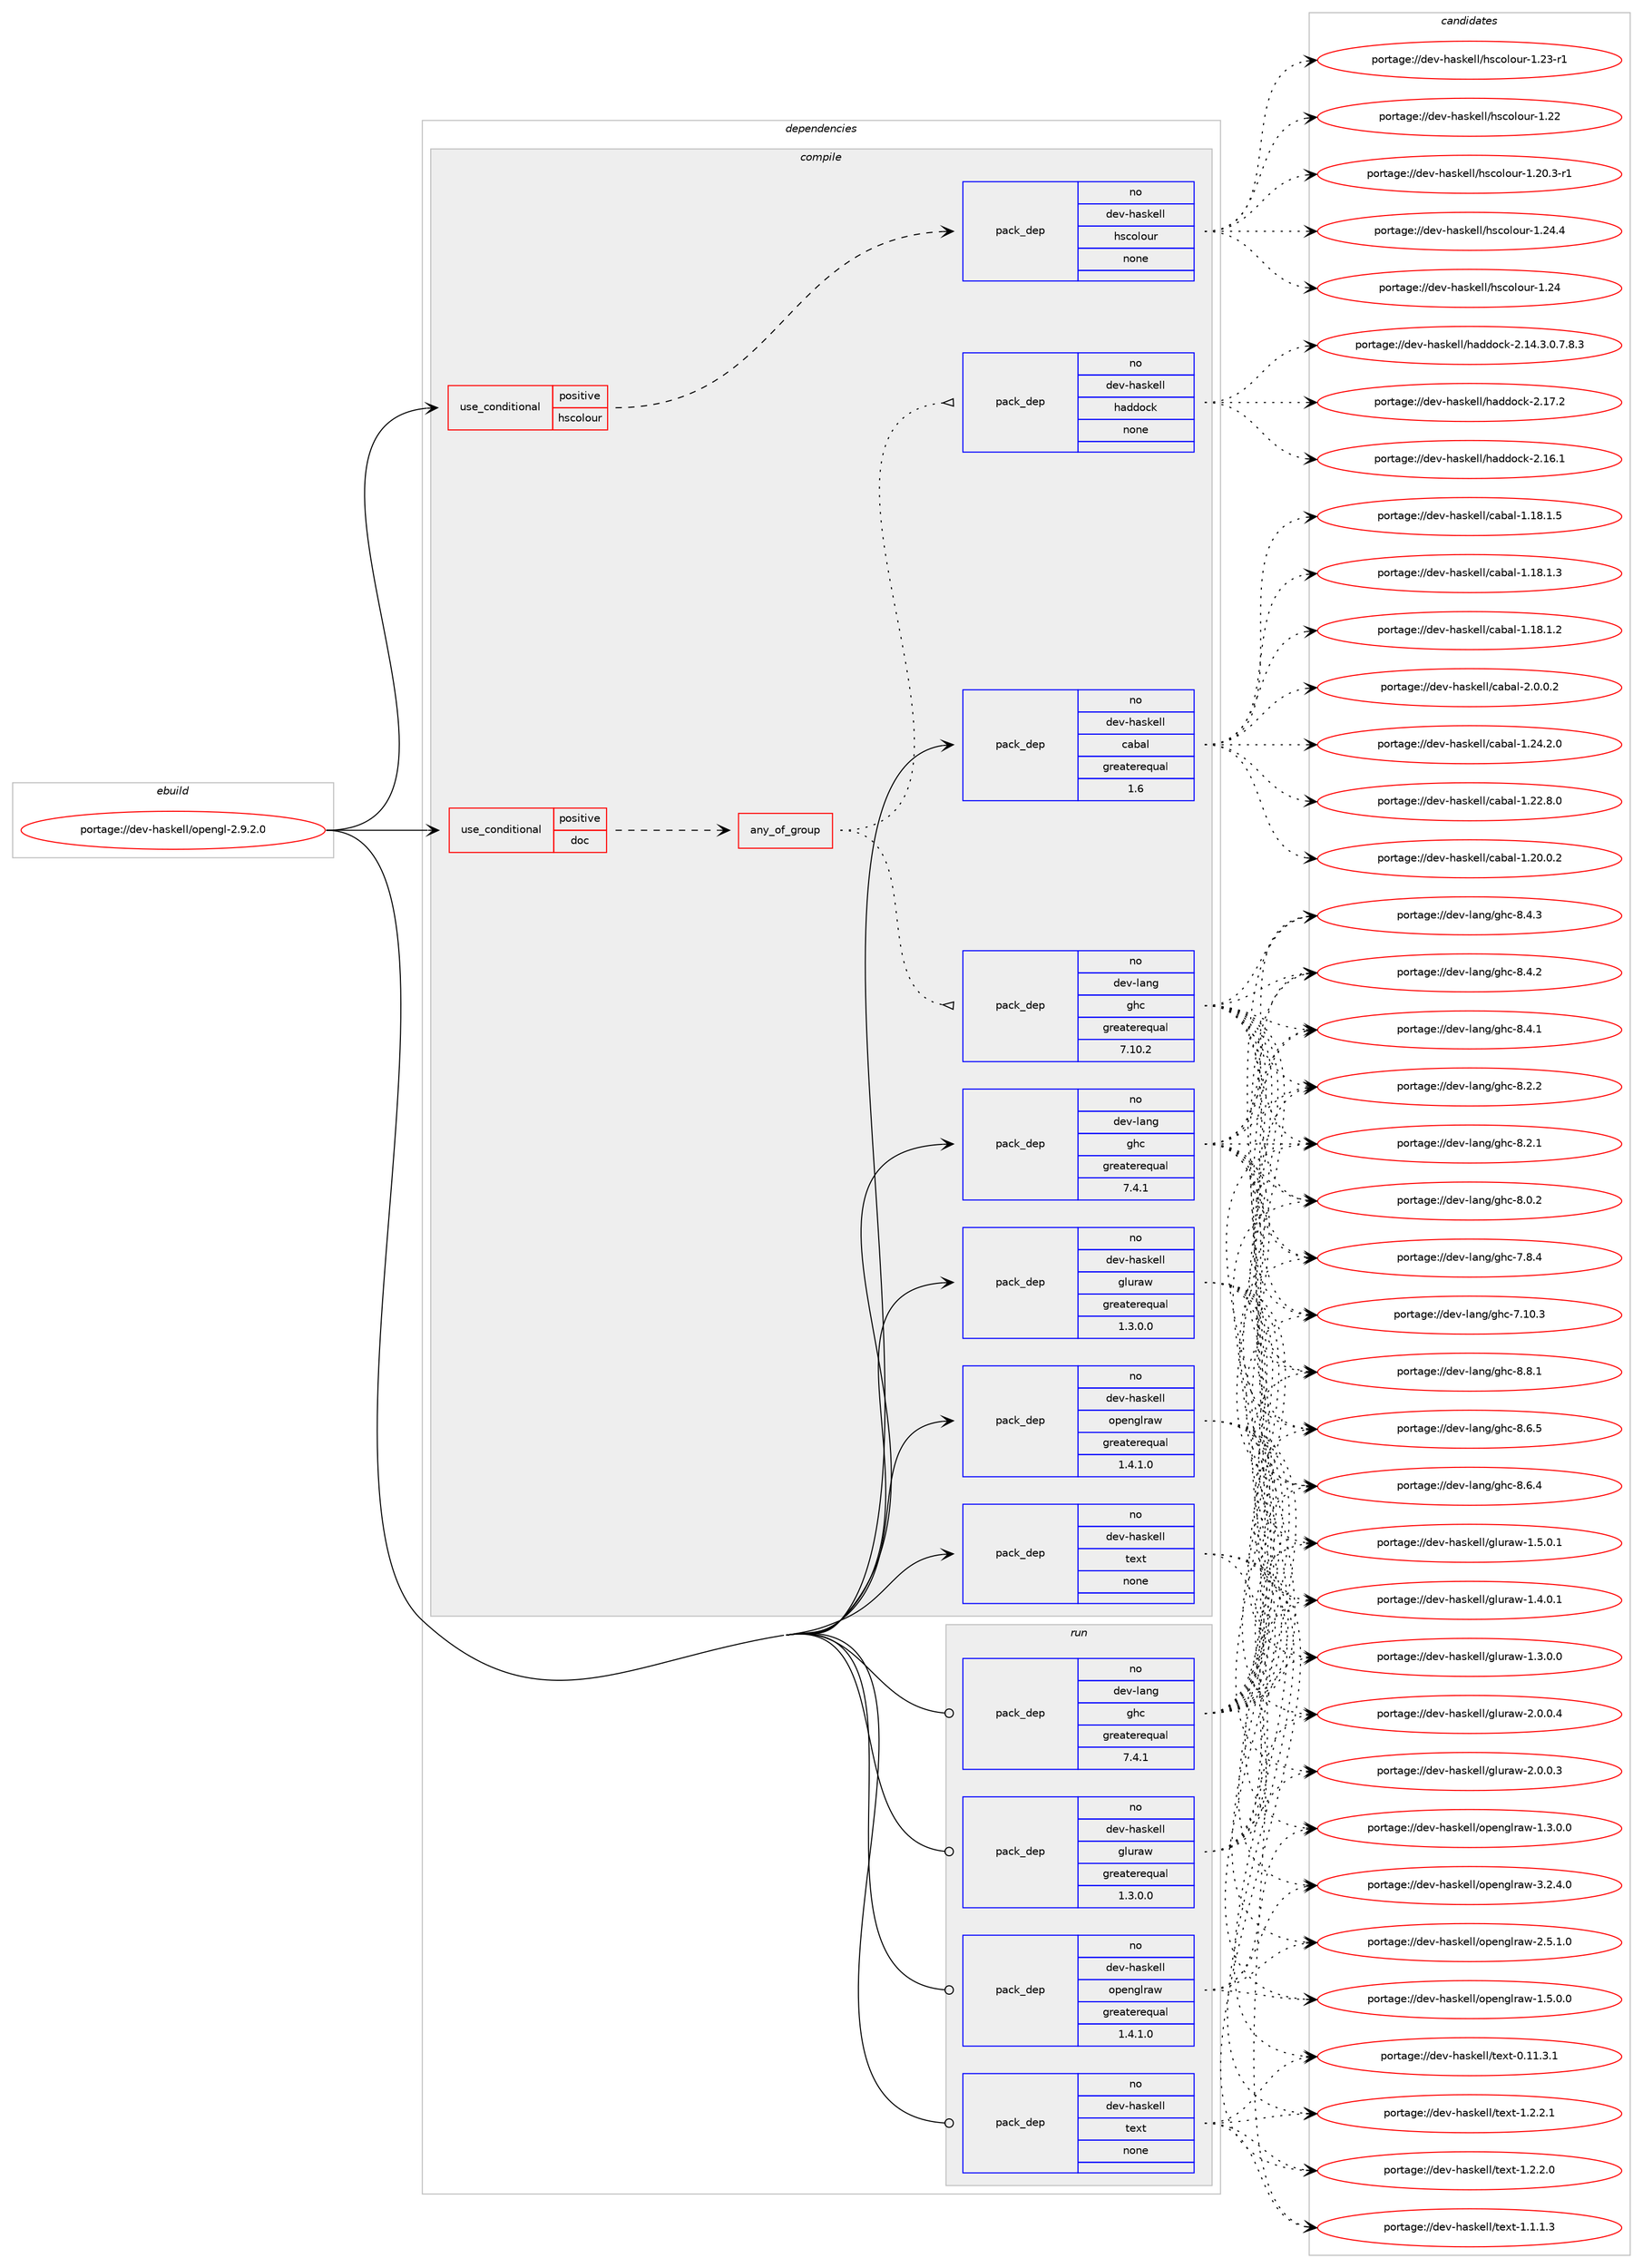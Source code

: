digraph prolog {

# *************
# Graph options
# *************

newrank=true;
concentrate=true;
compound=true;
graph [rankdir=LR,fontname=Helvetica,fontsize=10,ranksep=1.5];#, ranksep=2.5, nodesep=0.2];
edge  [arrowhead=vee];
node  [fontname=Helvetica,fontsize=10];

# **********
# The ebuild
# **********

subgraph cluster_leftcol {
color=gray;
rank=same;
label=<<i>ebuild</i>>;
id [label="portage://dev-haskell/opengl-2.9.2.0", color=red, width=4, href="../dev-haskell/opengl-2.9.2.0.svg"];
}

# ****************
# The dependencies
# ****************

subgraph cluster_midcol {
color=gray;
label=<<i>dependencies</i>>;
subgraph cluster_compile {
fillcolor="#eeeeee";
style=filled;
label=<<i>compile</i>>;
subgraph cond132474 {
dependency550345 [label=<<TABLE BORDER="0" CELLBORDER="1" CELLSPACING="0" CELLPADDING="4"><TR><TD ROWSPAN="3" CELLPADDING="10">use_conditional</TD></TR><TR><TD>positive</TD></TR><TR><TD>doc</TD></TR></TABLE>>, shape=none, color=red];
subgraph any5978 {
dependency550346 [label=<<TABLE BORDER="0" CELLBORDER="1" CELLSPACING="0" CELLPADDING="4"><TR><TD CELLPADDING="10">any_of_group</TD></TR></TABLE>>, shape=none, color=red];subgraph pack411656 {
dependency550347 [label=<<TABLE BORDER="0" CELLBORDER="1" CELLSPACING="0" CELLPADDING="4" WIDTH="220"><TR><TD ROWSPAN="6" CELLPADDING="30">pack_dep</TD></TR><TR><TD WIDTH="110">no</TD></TR><TR><TD>dev-haskell</TD></TR><TR><TD>haddock</TD></TR><TR><TD>none</TD></TR><TR><TD></TD></TR></TABLE>>, shape=none, color=blue];
}
dependency550346:e -> dependency550347:w [weight=20,style="dotted",arrowhead="oinv"];
subgraph pack411657 {
dependency550348 [label=<<TABLE BORDER="0" CELLBORDER="1" CELLSPACING="0" CELLPADDING="4" WIDTH="220"><TR><TD ROWSPAN="6" CELLPADDING="30">pack_dep</TD></TR><TR><TD WIDTH="110">no</TD></TR><TR><TD>dev-lang</TD></TR><TR><TD>ghc</TD></TR><TR><TD>greaterequal</TD></TR><TR><TD>7.10.2</TD></TR></TABLE>>, shape=none, color=blue];
}
dependency550346:e -> dependency550348:w [weight=20,style="dotted",arrowhead="oinv"];
}
dependency550345:e -> dependency550346:w [weight=20,style="dashed",arrowhead="vee"];
}
id:e -> dependency550345:w [weight=20,style="solid",arrowhead="vee"];
subgraph cond132475 {
dependency550349 [label=<<TABLE BORDER="0" CELLBORDER="1" CELLSPACING="0" CELLPADDING="4"><TR><TD ROWSPAN="3" CELLPADDING="10">use_conditional</TD></TR><TR><TD>positive</TD></TR><TR><TD>hscolour</TD></TR></TABLE>>, shape=none, color=red];
subgraph pack411658 {
dependency550350 [label=<<TABLE BORDER="0" CELLBORDER="1" CELLSPACING="0" CELLPADDING="4" WIDTH="220"><TR><TD ROWSPAN="6" CELLPADDING="30">pack_dep</TD></TR><TR><TD WIDTH="110">no</TD></TR><TR><TD>dev-haskell</TD></TR><TR><TD>hscolour</TD></TR><TR><TD>none</TD></TR><TR><TD></TD></TR></TABLE>>, shape=none, color=blue];
}
dependency550349:e -> dependency550350:w [weight=20,style="dashed",arrowhead="vee"];
}
id:e -> dependency550349:w [weight=20,style="solid",arrowhead="vee"];
subgraph pack411659 {
dependency550351 [label=<<TABLE BORDER="0" CELLBORDER="1" CELLSPACING="0" CELLPADDING="4" WIDTH="220"><TR><TD ROWSPAN="6" CELLPADDING="30">pack_dep</TD></TR><TR><TD WIDTH="110">no</TD></TR><TR><TD>dev-haskell</TD></TR><TR><TD>cabal</TD></TR><TR><TD>greaterequal</TD></TR><TR><TD>1.6</TD></TR></TABLE>>, shape=none, color=blue];
}
id:e -> dependency550351:w [weight=20,style="solid",arrowhead="vee"];
subgraph pack411660 {
dependency550352 [label=<<TABLE BORDER="0" CELLBORDER="1" CELLSPACING="0" CELLPADDING="4" WIDTH="220"><TR><TD ROWSPAN="6" CELLPADDING="30">pack_dep</TD></TR><TR><TD WIDTH="110">no</TD></TR><TR><TD>dev-haskell</TD></TR><TR><TD>gluraw</TD></TR><TR><TD>greaterequal</TD></TR><TR><TD>1.3.0.0</TD></TR></TABLE>>, shape=none, color=blue];
}
id:e -> dependency550352:w [weight=20,style="solid",arrowhead="vee"];
subgraph pack411661 {
dependency550353 [label=<<TABLE BORDER="0" CELLBORDER="1" CELLSPACING="0" CELLPADDING="4" WIDTH="220"><TR><TD ROWSPAN="6" CELLPADDING="30">pack_dep</TD></TR><TR><TD WIDTH="110">no</TD></TR><TR><TD>dev-haskell</TD></TR><TR><TD>openglraw</TD></TR><TR><TD>greaterequal</TD></TR><TR><TD>1.4.1.0</TD></TR></TABLE>>, shape=none, color=blue];
}
id:e -> dependency550353:w [weight=20,style="solid",arrowhead="vee"];
subgraph pack411662 {
dependency550354 [label=<<TABLE BORDER="0" CELLBORDER="1" CELLSPACING="0" CELLPADDING="4" WIDTH="220"><TR><TD ROWSPAN="6" CELLPADDING="30">pack_dep</TD></TR><TR><TD WIDTH="110">no</TD></TR><TR><TD>dev-haskell</TD></TR><TR><TD>text</TD></TR><TR><TD>none</TD></TR><TR><TD></TD></TR></TABLE>>, shape=none, color=blue];
}
id:e -> dependency550354:w [weight=20,style="solid",arrowhead="vee"];
subgraph pack411663 {
dependency550355 [label=<<TABLE BORDER="0" CELLBORDER="1" CELLSPACING="0" CELLPADDING="4" WIDTH="220"><TR><TD ROWSPAN="6" CELLPADDING="30">pack_dep</TD></TR><TR><TD WIDTH="110">no</TD></TR><TR><TD>dev-lang</TD></TR><TR><TD>ghc</TD></TR><TR><TD>greaterequal</TD></TR><TR><TD>7.4.1</TD></TR></TABLE>>, shape=none, color=blue];
}
id:e -> dependency550355:w [weight=20,style="solid",arrowhead="vee"];
}
subgraph cluster_compileandrun {
fillcolor="#eeeeee";
style=filled;
label=<<i>compile and run</i>>;
}
subgraph cluster_run {
fillcolor="#eeeeee";
style=filled;
label=<<i>run</i>>;
subgraph pack411664 {
dependency550356 [label=<<TABLE BORDER="0" CELLBORDER="1" CELLSPACING="0" CELLPADDING="4" WIDTH="220"><TR><TD ROWSPAN="6" CELLPADDING="30">pack_dep</TD></TR><TR><TD WIDTH="110">no</TD></TR><TR><TD>dev-haskell</TD></TR><TR><TD>gluraw</TD></TR><TR><TD>greaterequal</TD></TR><TR><TD>1.3.0.0</TD></TR></TABLE>>, shape=none, color=blue];
}
id:e -> dependency550356:w [weight=20,style="solid",arrowhead="odot"];
subgraph pack411665 {
dependency550357 [label=<<TABLE BORDER="0" CELLBORDER="1" CELLSPACING="0" CELLPADDING="4" WIDTH="220"><TR><TD ROWSPAN="6" CELLPADDING="30">pack_dep</TD></TR><TR><TD WIDTH="110">no</TD></TR><TR><TD>dev-haskell</TD></TR><TR><TD>openglraw</TD></TR><TR><TD>greaterequal</TD></TR><TR><TD>1.4.1.0</TD></TR></TABLE>>, shape=none, color=blue];
}
id:e -> dependency550357:w [weight=20,style="solid",arrowhead="odot"];
subgraph pack411666 {
dependency550358 [label=<<TABLE BORDER="0" CELLBORDER="1" CELLSPACING="0" CELLPADDING="4" WIDTH="220"><TR><TD ROWSPAN="6" CELLPADDING="30">pack_dep</TD></TR><TR><TD WIDTH="110">no</TD></TR><TR><TD>dev-haskell</TD></TR><TR><TD>text</TD></TR><TR><TD>none</TD></TR><TR><TD></TD></TR></TABLE>>, shape=none, color=blue];
}
id:e -> dependency550358:w [weight=20,style="solid",arrowhead="odot"];
subgraph pack411667 {
dependency550359 [label=<<TABLE BORDER="0" CELLBORDER="1" CELLSPACING="0" CELLPADDING="4" WIDTH="220"><TR><TD ROWSPAN="6" CELLPADDING="30">pack_dep</TD></TR><TR><TD WIDTH="110">no</TD></TR><TR><TD>dev-lang</TD></TR><TR><TD>ghc</TD></TR><TR><TD>greaterequal</TD></TR><TR><TD>7.4.1</TD></TR></TABLE>>, shape=none, color=blue];
}
id:e -> dependency550359:w [weight=20,style="solid",arrowhead="odot"];
}
}

# **************
# The candidates
# **************

subgraph cluster_choices {
rank=same;
color=gray;
label=<<i>candidates</i>>;

subgraph choice411656 {
color=black;
nodesep=1;
choice100101118451049711510710110810847104971001001119910745504649554650 [label="portage://dev-haskell/haddock-2.17.2", color=red, width=4,href="../dev-haskell/haddock-2.17.2.svg"];
choice100101118451049711510710110810847104971001001119910745504649544649 [label="portage://dev-haskell/haddock-2.16.1", color=red, width=4,href="../dev-haskell/haddock-2.16.1.svg"];
choice1001011184510497115107101108108471049710010011199107455046495246514648465546564651 [label="portage://dev-haskell/haddock-2.14.3.0.7.8.3", color=red, width=4,href="../dev-haskell/haddock-2.14.3.0.7.8.3.svg"];
dependency550347:e -> choice100101118451049711510710110810847104971001001119910745504649554650:w [style=dotted,weight="100"];
dependency550347:e -> choice100101118451049711510710110810847104971001001119910745504649544649:w [style=dotted,weight="100"];
dependency550347:e -> choice1001011184510497115107101108108471049710010011199107455046495246514648465546564651:w [style=dotted,weight="100"];
}
subgraph choice411657 {
color=black;
nodesep=1;
choice10010111845108971101034710310499455646564649 [label="portage://dev-lang/ghc-8.8.1", color=red, width=4,href="../dev-lang/ghc-8.8.1.svg"];
choice10010111845108971101034710310499455646544653 [label="portage://dev-lang/ghc-8.6.5", color=red, width=4,href="../dev-lang/ghc-8.6.5.svg"];
choice10010111845108971101034710310499455646544652 [label="portage://dev-lang/ghc-8.6.4", color=red, width=4,href="../dev-lang/ghc-8.6.4.svg"];
choice10010111845108971101034710310499455646524651 [label="portage://dev-lang/ghc-8.4.3", color=red, width=4,href="../dev-lang/ghc-8.4.3.svg"];
choice10010111845108971101034710310499455646524650 [label="portage://dev-lang/ghc-8.4.2", color=red, width=4,href="../dev-lang/ghc-8.4.2.svg"];
choice10010111845108971101034710310499455646524649 [label="portage://dev-lang/ghc-8.4.1", color=red, width=4,href="../dev-lang/ghc-8.4.1.svg"];
choice10010111845108971101034710310499455646504650 [label="portage://dev-lang/ghc-8.2.2", color=red, width=4,href="../dev-lang/ghc-8.2.2.svg"];
choice10010111845108971101034710310499455646504649 [label="portage://dev-lang/ghc-8.2.1", color=red, width=4,href="../dev-lang/ghc-8.2.1.svg"];
choice10010111845108971101034710310499455646484650 [label="portage://dev-lang/ghc-8.0.2", color=red, width=4,href="../dev-lang/ghc-8.0.2.svg"];
choice10010111845108971101034710310499455546564652 [label="portage://dev-lang/ghc-7.8.4", color=red, width=4,href="../dev-lang/ghc-7.8.4.svg"];
choice1001011184510897110103471031049945554649484651 [label="portage://dev-lang/ghc-7.10.3", color=red, width=4,href="../dev-lang/ghc-7.10.3.svg"];
dependency550348:e -> choice10010111845108971101034710310499455646564649:w [style=dotted,weight="100"];
dependency550348:e -> choice10010111845108971101034710310499455646544653:w [style=dotted,weight="100"];
dependency550348:e -> choice10010111845108971101034710310499455646544652:w [style=dotted,weight="100"];
dependency550348:e -> choice10010111845108971101034710310499455646524651:w [style=dotted,weight="100"];
dependency550348:e -> choice10010111845108971101034710310499455646524650:w [style=dotted,weight="100"];
dependency550348:e -> choice10010111845108971101034710310499455646524649:w [style=dotted,weight="100"];
dependency550348:e -> choice10010111845108971101034710310499455646504650:w [style=dotted,weight="100"];
dependency550348:e -> choice10010111845108971101034710310499455646504649:w [style=dotted,weight="100"];
dependency550348:e -> choice10010111845108971101034710310499455646484650:w [style=dotted,weight="100"];
dependency550348:e -> choice10010111845108971101034710310499455546564652:w [style=dotted,weight="100"];
dependency550348:e -> choice1001011184510897110103471031049945554649484651:w [style=dotted,weight="100"];
}
subgraph choice411658 {
color=black;
nodesep=1;
choice1001011184510497115107101108108471041159911110811111711445494650524652 [label="portage://dev-haskell/hscolour-1.24.4", color=red, width=4,href="../dev-haskell/hscolour-1.24.4.svg"];
choice100101118451049711510710110810847104115991111081111171144549465052 [label="portage://dev-haskell/hscolour-1.24", color=red, width=4,href="../dev-haskell/hscolour-1.24.svg"];
choice1001011184510497115107101108108471041159911110811111711445494650514511449 [label="portage://dev-haskell/hscolour-1.23-r1", color=red, width=4,href="../dev-haskell/hscolour-1.23-r1.svg"];
choice100101118451049711510710110810847104115991111081111171144549465050 [label="portage://dev-haskell/hscolour-1.22", color=red, width=4,href="../dev-haskell/hscolour-1.22.svg"];
choice10010111845104971151071011081084710411599111108111117114454946504846514511449 [label="portage://dev-haskell/hscolour-1.20.3-r1", color=red, width=4,href="../dev-haskell/hscolour-1.20.3-r1.svg"];
dependency550350:e -> choice1001011184510497115107101108108471041159911110811111711445494650524652:w [style=dotted,weight="100"];
dependency550350:e -> choice100101118451049711510710110810847104115991111081111171144549465052:w [style=dotted,weight="100"];
dependency550350:e -> choice1001011184510497115107101108108471041159911110811111711445494650514511449:w [style=dotted,weight="100"];
dependency550350:e -> choice100101118451049711510710110810847104115991111081111171144549465050:w [style=dotted,weight="100"];
dependency550350:e -> choice10010111845104971151071011081084710411599111108111117114454946504846514511449:w [style=dotted,weight="100"];
}
subgraph choice411659 {
color=black;
nodesep=1;
choice100101118451049711510710110810847999798971084550464846484650 [label="portage://dev-haskell/cabal-2.0.0.2", color=red, width=4,href="../dev-haskell/cabal-2.0.0.2.svg"];
choice10010111845104971151071011081084799979897108454946505246504648 [label="portage://dev-haskell/cabal-1.24.2.0", color=red, width=4,href="../dev-haskell/cabal-1.24.2.0.svg"];
choice10010111845104971151071011081084799979897108454946505046564648 [label="portage://dev-haskell/cabal-1.22.8.0", color=red, width=4,href="../dev-haskell/cabal-1.22.8.0.svg"];
choice10010111845104971151071011081084799979897108454946504846484650 [label="portage://dev-haskell/cabal-1.20.0.2", color=red, width=4,href="../dev-haskell/cabal-1.20.0.2.svg"];
choice10010111845104971151071011081084799979897108454946495646494653 [label="portage://dev-haskell/cabal-1.18.1.5", color=red, width=4,href="../dev-haskell/cabal-1.18.1.5.svg"];
choice10010111845104971151071011081084799979897108454946495646494651 [label="portage://dev-haskell/cabal-1.18.1.3", color=red, width=4,href="../dev-haskell/cabal-1.18.1.3.svg"];
choice10010111845104971151071011081084799979897108454946495646494650 [label="portage://dev-haskell/cabal-1.18.1.2", color=red, width=4,href="../dev-haskell/cabal-1.18.1.2.svg"];
dependency550351:e -> choice100101118451049711510710110810847999798971084550464846484650:w [style=dotted,weight="100"];
dependency550351:e -> choice10010111845104971151071011081084799979897108454946505246504648:w [style=dotted,weight="100"];
dependency550351:e -> choice10010111845104971151071011081084799979897108454946505046564648:w [style=dotted,weight="100"];
dependency550351:e -> choice10010111845104971151071011081084799979897108454946504846484650:w [style=dotted,weight="100"];
dependency550351:e -> choice10010111845104971151071011081084799979897108454946495646494653:w [style=dotted,weight="100"];
dependency550351:e -> choice10010111845104971151071011081084799979897108454946495646494651:w [style=dotted,weight="100"];
dependency550351:e -> choice10010111845104971151071011081084799979897108454946495646494650:w [style=dotted,weight="100"];
}
subgraph choice411660 {
color=black;
nodesep=1;
choice100101118451049711510710110810847103108117114971194550464846484652 [label="portage://dev-haskell/gluraw-2.0.0.4", color=red, width=4,href="../dev-haskell/gluraw-2.0.0.4.svg"];
choice100101118451049711510710110810847103108117114971194550464846484651 [label="portage://dev-haskell/gluraw-2.0.0.3", color=red, width=4,href="../dev-haskell/gluraw-2.0.0.3.svg"];
choice100101118451049711510710110810847103108117114971194549465346484649 [label="portage://dev-haskell/gluraw-1.5.0.1", color=red, width=4,href="../dev-haskell/gluraw-1.5.0.1.svg"];
choice100101118451049711510710110810847103108117114971194549465246484649 [label="portage://dev-haskell/gluraw-1.4.0.1", color=red, width=4,href="../dev-haskell/gluraw-1.4.0.1.svg"];
choice100101118451049711510710110810847103108117114971194549465146484648 [label="portage://dev-haskell/gluraw-1.3.0.0", color=red, width=4,href="../dev-haskell/gluraw-1.3.0.0.svg"];
dependency550352:e -> choice100101118451049711510710110810847103108117114971194550464846484652:w [style=dotted,weight="100"];
dependency550352:e -> choice100101118451049711510710110810847103108117114971194550464846484651:w [style=dotted,weight="100"];
dependency550352:e -> choice100101118451049711510710110810847103108117114971194549465346484649:w [style=dotted,weight="100"];
dependency550352:e -> choice100101118451049711510710110810847103108117114971194549465246484649:w [style=dotted,weight="100"];
dependency550352:e -> choice100101118451049711510710110810847103108117114971194549465146484648:w [style=dotted,weight="100"];
}
subgraph choice411661 {
color=black;
nodesep=1;
choice100101118451049711510710110810847111112101110103108114971194551465046524648 [label="portage://dev-haskell/openglraw-3.2.4.0", color=red, width=4,href="../dev-haskell/openglraw-3.2.4.0.svg"];
choice100101118451049711510710110810847111112101110103108114971194550465346494648 [label="portage://dev-haskell/openglraw-2.5.1.0", color=red, width=4,href="../dev-haskell/openglraw-2.5.1.0.svg"];
choice100101118451049711510710110810847111112101110103108114971194549465346484648 [label="portage://dev-haskell/openglraw-1.5.0.0", color=red, width=4,href="../dev-haskell/openglraw-1.5.0.0.svg"];
choice100101118451049711510710110810847111112101110103108114971194549465146484648 [label="portage://dev-haskell/openglraw-1.3.0.0", color=red, width=4,href="../dev-haskell/openglraw-1.3.0.0.svg"];
dependency550353:e -> choice100101118451049711510710110810847111112101110103108114971194551465046524648:w [style=dotted,weight="100"];
dependency550353:e -> choice100101118451049711510710110810847111112101110103108114971194550465346494648:w [style=dotted,weight="100"];
dependency550353:e -> choice100101118451049711510710110810847111112101110103108114971194549465346484648:w [style=dotted,weight="100"];
dependency550353:e -> choice100101118451049711510710110810847111112101110103108114971194549465146484648:w [style=dotted,weight="100"];
}
subgraph choice411662 {
color=black;
nodesep=1;
choice1001011184510497115107101108108471161011201164549465046504649 [label="portage://dev-haskell/text-1.2.2.1", color=red, width=4,href="../dev-haskell/text-1.2.2.1.svg"];
choice1001011184510497115107101108108471161011201164549465046504648 [label="portage://dev-haskell/text-1.2.2.0", color=red, width=4,href="../dev-haskell/text-1.2.2.0.svg"];
choice1001011184510497115107101108108471161011201164549464946494651 [label="portage://dev-haskell/text-1.1.1.3", color=red, width=4,href="../dev-haskell/text-1.1.1.3.svg"];
choice100101118451049711510710110810847116101120116454846494946514649 [label="portage://dev-haskell/text-0.11.3.1", color=red, width=4,href="../dev-haskell/text-0.11.3.1.svg"];
dependency550354:e -> choice1001011184510497115107101108108471161011201164549465046504649:w [style=dotted,weight="100"];
dependency550354:e -> choice1001011184510497115107101108108471161011201164549465046504648:w [style=dotted,weight="100"];
dependency550354:e -> choice1001011184510497115107101108108471161011201164549464946494651:w [style=dotted,weight="100"];
dependency550354:e -> choice100101118451049711510710110810847116101120116454846494946514649:w [style=dotted,weight="100"];
}
subgraph choice411663 {
color=black;
nodesep=1;
choice10010111845108971101034710310499455646564649 [label="portage://dev-lang/ghc-8.8.1", color=red, width=4,href="../dev-lang/ghc-8.8.1.svg"];
choice10010111845108971101034710310499455646544653 [label="portage://dev-lang/ghc-8.6.5", color=red, width=4,href="../dev-lang/ghc-8.6.5.svg"];
choice10010111845108971101034710310499455646544652 [label="portage://dev-lang/ghc-8.6.4", color=red, width=4,href="../dev-lang/ghc-8.6.4.svg"];
choice10010111845108971101034710310499455646524651 [label="portage://dev-lang/ghc-8.4.3", color=red, width=4,href="../dev-lang/ghc-8.4.3.svg"];
choice10010111845108971101034710310499455646524650 [label="portage://dev-lang/ghc-8.4.2", color=red, width=4,href="../dev-lang/ghc-8.4.2.svg"];
choice10010111845108971101034710310499455646524649 [label="portage://dev-lang/ghc-8.4.1", color=red, width=4,href="../dev-lang/ghc-8.4.1.svg"];
choice10010111845108971101034710310499455646504650 [label="portage://dev-lang/ghc-8.2.2", color=red, width=4,href="../dev-lang/ghc-8.2.2.svg"];
choice10010111845108971101034710310499455646504649 [label="portage://dev-lang/ghc-8.2.1", color=red, width=4,href="../dev-lang/ghc-8.2.1.svg"];
choice10010111845108971101034710310499455646484650 [label="portage://dev-lang/ghc-8.0.2", color=red, width=4,href="../dev-lang/ghc-8.0.2.svg"];
choice10010111845108971101034710310499455546564652 [label="portage://dev-lang/ghc-7.8.4", color=red, width=4,href="../dev-lang/ghc-7.8.4.svg"];
choice1001011184510897110103471031049945554649484651 [label="portage://dev-lang/ghc-7.10.3", color=red, width=4,href="../dev-lang/ghc-7.10.3.svg"];
dependency550355:e -> choice10010111845108971101034710310499455646564649:w [style=dotted,weight="100"];
dependency550355:e -> choice10010111845108971101034710310499455646544653:w [style=dotted,weight="100"];
dependency550355:e -> choice10010111845108971101034710310499455646544652:w [style=dotted,weight="100"];
dependency550355:e -> choice10010111845108971101034710310499455646524651:w [style=dotted,weight="100"];
dependency550355:e -> choice10010111845108971101034710310499455646524650:w [style=dotted,weight="100"];
dependency550355:e -> choice10010111845108971101034710310499455646524649:w [style=dotted,weight="100"];
dependency550355:e -> choice10010111845108971101034710310499455646504650:w [style=dotted,weight="100"];
dependency550355:e -> choice10010111845108971101034710310499455646504649:w [style=dotted,weight="100"];
dependency550355:e -> choice10010111845108971101034710310499455646484650:w [style=dotted,weight="100"];
dependency550355:e -> choice10010111845108971101034710310499455546564652:w [style=dotted,weight="100"];
dependency550355:e -> choice1001011184510897110103471031049945554649484651:w [style=dotted,weight="100"];
}
subgraph choice411664 {
color=black;
nodesep=1;
choice100101118451049711510710110810847103108117114971194550464846484652 [label="portage://dev-haskell/gluraw-2.0.0.4", color=red, width=4,href="../dev-haskell/gluraw-2.0.0.4.svg"];
choice100101118451049711510710110810847103108117114971194550464846484651 [label="portage://dev-haskell/gluraw-2.0.0.3", color=red, width=4,href="../dev-haskell/gluraw-2.0.0.3.svg"];
choice100101118451049711510710110810847103108117114971194549465346484649 [label="portage://dev-haskell/gluraw-1.5.0.1", color=red, width=4,href="../dev-haskell/gluraw-1.5.0.1.svg"];
choice100101118451049711510710110810847103108117114971194549465246484649 [label="portage://dev-haskell/gluraw-1.4.0.1", color=red, width=4,href="../dev-haskell/gluraw-1.4.0.1.svg"];
choice100101118451049711510710110810847103108117114971194549465146484648 [label="portage://dev-haskell/gluraw-1.3.0.0", color=red, width=4,href="../dev-haskell/gluraw-1.3.0.0.svg"];
dependency550356:e -> choice100101118451049711510710110810847103108117114971194550464846484652:w [style=dotted,weight="100"];
dependency550356:e -> choice100101118451049711510710110810847103108117114971194550464846484651:w [style=dotted,weight="100"];
dependency550356:e -> choice100101118451049711510710110810847103108117114971194549465346484649:w [style=dotted,weight="100"];
dependency550356:e -> choice100101118451049711510710110810847103108117114971194549465246484649:w [style=dotted,weight="100"];
dependency550356:e -> choice100101118451049711510710110810847103108117114971194549465146484648:w [style=dotted,weight="100"];
}
subgraph choice411665 {
color=black;
nodesep=1;
choice100101118451049711510710110810847111112101110103108114971194551465046524648 [label="portage://dev-haskell/openglraw-3.2.4.0", color=red, width=4,href="../dev-haskell/openglraw-3.2.4.0.svg"];
choice100101118451049711510710110810847111112101110103108114971194550465346494648 [label="portage://dev-haskell/openglraw-2.5.1.0", color=red, width=4,href="../dev-haskell/openglraw-2.5.1.0.svg"];
choice100101118451049711510710110810847111112101110103108114971194549465346484648 [label="portage://dev-haskell/openglraw-1.5.0.0", color=red, width=4,href="../dev-haskell/openglraw-1.5.0.0.svg"];
choice100101118451049711510710110810847111112101110103108114971194549465146484648 [label="portage://dev-haskell/openglraw-1.3.0.0", color=red, width=4,href="../dev-haskell/openglraw-1.3.0.0.svg"];
dependency550357:e -> choice100101118451049711510710110810847111112101110103108114971194551465046524648:w [style=dotted,weight="100"];
dependency550357:e -> choice100101118451049711510710110810847111112101110103108114971194550465346494648:w [style=dotted,weight="100"];
dependency550357:e -> choice100101118451049711510710110810847111112101110103108114971194549465346484648:w [style=dotted,weight="100"];
dependency550357:e -> choice100101118451049711510710110810847111112101110103108114971194549465146484648:w [style=dotted,weight="100"];
}
subgraph choice411666 {
color=black;
nodesep=1;
choice1001011184510497115107101108108471161011201164549465046504649 [label="portage://dev-haskell/text-1.2.2.1", color=red, width=4,href="../dev-haskell/text-1.2.2.1.svg"];
choice1001011184510497115107101108108471161011201164549465046504648 [label="portage://dev-haskell/text-1.2.2.0", color=red, width=4,href="../dev-haskell/text-1.2.2.0.svg"];
choice1001011184510497115107101108108471161011201164549464946494651 [label="portage://dev-haskell/text-1.1.1.3", color=red, width=4,href="../dev-haskell/text-1.1.1.3.svg"];
choice100101118451049711510710110810847116101120116454846494946514649 [label="portage://dev-haskell/text-0.11.3.1", color=red, width=4,href="../dev-haskell/text-0.11.3.1.svg"];
dependency550358:e -> choice1001011184510497115107101108108471161011201164549465046504649:w [style=dotted,weight="100"];
dependency550358:e -> choice1001011184510497115107101108108471161011201164549465046504648:w [style=dotted,weight="100"];
dependency550358:e -> choice1001011184510497115107101108108471161011201164549464946494651:w [style=dotted,weight="100"];
dependency550358:e -> choice100101118451049711510710110810847116101120116454846494946514649:w [style=dotted,weight="100"];
}
subgraph choice411667 {
color=black;
nodesep=1;
choice10010111845108971101034710310499455646564649 [label="portage://dev-lang/ghc-8.8.1", color=red, width=4,href="../dev-lang/ghc-8.8.1.svg"];
choice10010111845108971101034710310499455646544653 [label="portage://dev-lang/ghc-8.6.5", color=red, width=4,href="../dev-lang/ghc-8.6.5.svg"];
choice10010111845108971101034710310499455646544652 [label="portage://dev-lang/ghc-8.6.4", color=red, width=4,href="../dev-lang/ghc-8.6.4.svg"];
choice10010111845108971101034710310499455646524651 [label="portage://dev-lang/ghc-8.4.3", color=red, width=4,href="../dev-lang/ghc-8.4.3.svg"];
choice10010111845108971101034710310499455646524650 [label="portage://dev-lang/ghc-8.4.2", color=red, width=4,href="../dev-lang/ghc-8.4.2.svg"];
choice10010111845108971101034710310499455646524649 [label="portage://dev-lang/ghc-8.4.1", color=red, width=4,href="../dev-lang/ghc-8.4.1.svg"];
choice10010111845108971101034710310499455646504650 [label="portage://dev-lang/ghc-8.2.2", color=red, width=4,href="../dev-lang/ghc-8.2.2.svg"];
choice10010111845108971101034710310499455646504649 [label="portage://dev-lang/ghc-8.2.1", color=red, width=4,href="../dev-lang/ghc-8.2.1.svg"];
choice10010111845108971101034710310499455646484650 [label="portage://dev-lang/ghc-8.0.2", color=red, width=4,href="../dev-lang/ghc-8.0.2.svg"];
choice10010111845108971101034710310499455546564652 [label="portage://dev-lang/ghc-7.8.4", color=red, width=4,href="../dev-lang/ghc-7.8.4.svg"];
choice1001011184510897110103471031049945554649484651 [label="portage://dev-lang/ghc-7.10.3", color=red, width=4,href="../dev-lang/ghc-7.10.3.svg"];
dependency550359:e -> choice10010111845108971101034710310499455646564649:w [style=dotted,weight="100"];
dependency550359:e -> choice10010111845108971101034710310499455646544653:w [style=dotted,weight="100"];
dependency550359:e -> choice10010111845108971101034710310499455646544652:w [style=dotted,weight="100"];
dependency550359:e -> choice10010111845108971101034710310499455646524651:w [style=dotted,weight="100"];
dependency550359:e -> choice10010111845108971101034710310499455646524650:w [style=dotted,weight="100"];
dependency550359:e -> choice10010111845108971101034710310499455646524649:w [style=dotted,weight="100"];
dependency550359:e -> choice10010111845108971101034710310499455646504650:w [style=dotted,weight="100"];
dependency550359:e -> choice10010111845108971101034710310499455646504649:w [style=dotted,weight="100"];
dependency550359:e -> choice10010111845108971101034710310499455646484650:w [style=dotted,weight="100"];
dependency550359:e -> choice10010111845108971101034710310499455546564652:w [style=dotted,weight="100"];
dependency550359:e -> choice1001011184510897110103471031049945554649484651:w [style=dotted,weight="100"];
}
}

}
